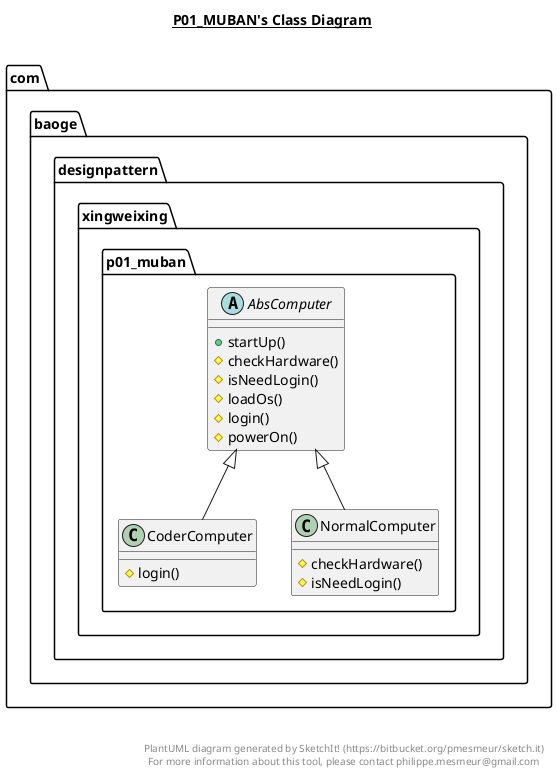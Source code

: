 @startuml

title __P01_MUBAN's Class Diagram__\n

  namespace com.baoge.designpattern {
    namespace xingweixing {
      namespace p01_muban {
        abstract class com.baoge.designpattern.xingweixing.p01_muban.AbsComputer {
            + startUp()
            # checkHardware()
            # isNeedLogin()
            # loadOs()
            # login()
            # powerOn()
        }
      }
    }
  }
  

  namespace com.baoge.designpattern {
    namespace xingweixing {
      namespace p01_muban {
        class com.baoge.designpattern.xingweixing.p01_muban.CoderComputer {
            # login()
        }
      }
    }
  }
  

  namespace com.baoge.designpattern {
    namespace xingweixing {
      namespace p01_muban {
        class com.baoge.designpattern.xingweixing.p01_muban.NormalComputer {
            # checkHardware()
            # isNeedLogin()
        }
      }
    }
  }
  

  com.baoge.designpattern.xingweixing.p01_muban.CoderComputer -up-|> com.baoge.designpattern.xingweixing.p01_muban.AbsComputer
  com.baoge.designpattern.xingweixing.p01_muban.NormalComputer -up-|> com.baoge.designpattern.xingweixing.p01_muban.AbsComputer


right footer


PlantUML diagram generated by SketchIt! (https://bitbucket.org/pmesmeur/sketch.it)
For more information about this tool, please contact philippe.mesmeur@gmail.com
endfooter

@enduml
